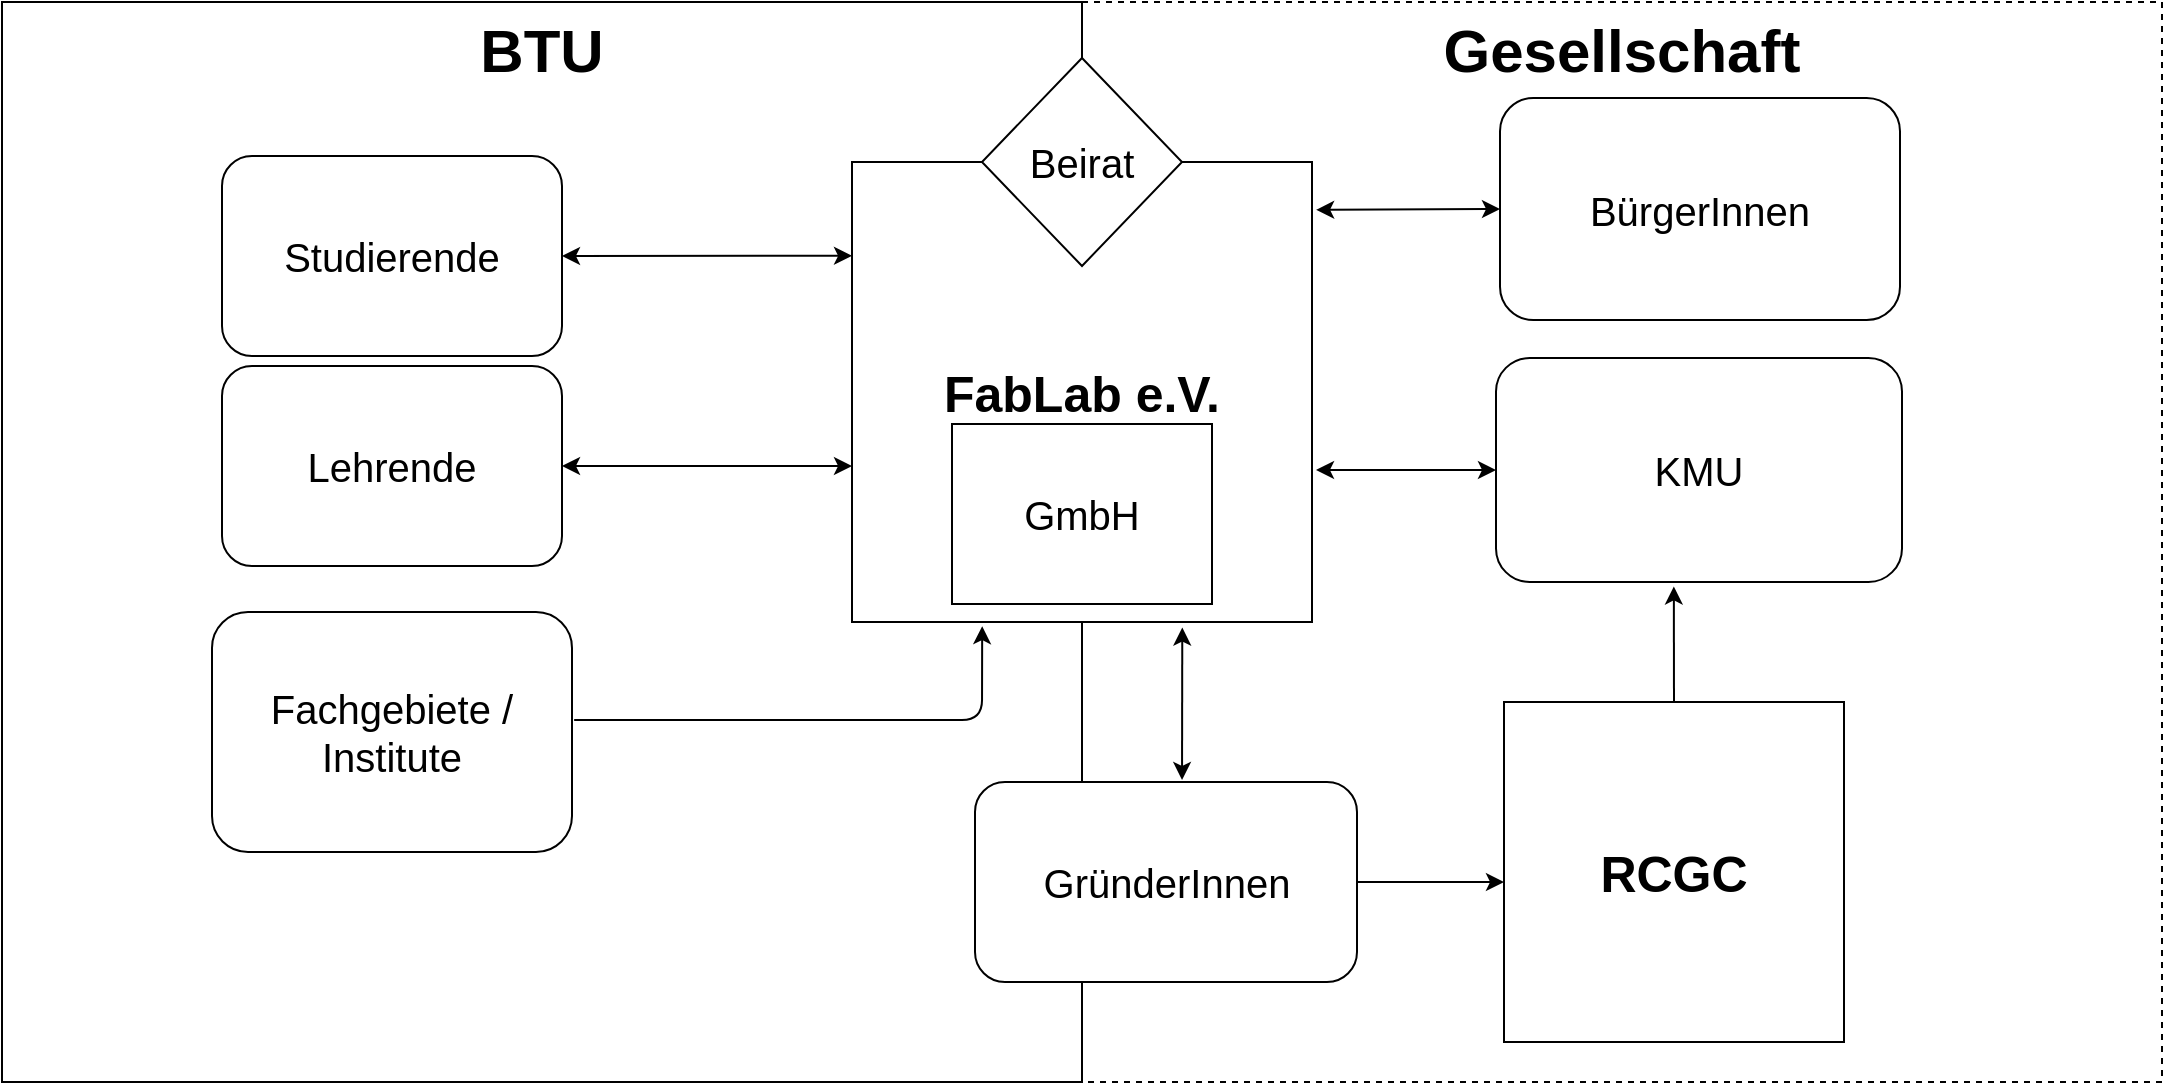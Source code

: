 <mxfile version="10.6.3" type="device"><diagram id="tFhdH7_bs7F2lp3jCSTH" name="Page-1"><mxGraphModel dx="1199" dy="731" grid="1" gridSize="10" guides="1" tooltips="1" connect="1" arrows="1" fold="1" page="1" pageScale="1" pageWidth="827" pageHeight="1169" math="0" shadow="0"><root><mxCell id="0"/><mxCell id="1" parent="0"/><mxCell id="WAq_f9SmdCfXC3IDN2C5-41" value="&lt;div align=&quot;left&quot;&gt;&lt;font style=&quot;font-size: 30px&quot;&gt;&lt;b&gt;Gesellschaft&lt;/b&gt;&lt;/font&gt;&lt;/div&gt;" style="whiteSpace=wrap;html=1;aspect=fixed;fontSize=20;align=center;dashed=1;verticalAlign=top;" vertex="1" parent="1"><mxGeometry x="560" y="20" width="540" height="540" as="geometry"/></mxCell><mxCell id="WAq_f9SmdCfXC3IDN2C5-1" value="&lt;div style=&quot;font-size: 30px;&quot; align=&quot;left&quot;&gt;BTU&lt;/div&gt;" style="whiteSpace=wrap;html=1;aspect=fixed;align=center;verticalAlign=top;fontSize=30;fontStyle=1" vertex="1" parent="1"><mxGeometry x="20" y="20" width="540" height="540" as="geometry"/></mxCell><mxCell id="WAq_f9SmdCfXC3IDN2C5-2" value="Studierende" style="rounded=1;whiteSpace=wrap;html=1;align=center;fontSize=20;" vertex="1" parent="1"><mxGeometry x="130" y="97" width="170" height="100" as="geometry"/></mxCell><mxCell id="WAq_f9SmdCfXC3IDN2C5-3" value="Lehrende" style="rounded=1;whiteSpace=wrap;html=1;align=center;fontSize=20;" vertex="1" parent="1"><mxGeometry x="130" y="202" width="170" height="100" as="geometry"/></mxCell><mxCell id="WAq_f9SmdCfXC3IDN2C5-4" value="FabLab e.V." style="whiteSpace=wrap;html=1;aspect=fixed;align=center;fontSize=25;fontStyle=1" vertex="1" parent="1"><mxGeometry x="445" y="100" width="230" height="230" as="geometry"/></mxCell><mxCell id="WAq_f9SmdCfXC3IDN2C5-5" value="RCGC" style="whiteSpace=wrap;html=1;aspect=fixed;align=center;fontSize=25;fontStyle=1" vertex="1" parent="1"><mxGeometry x="771" y="370" width="170" height="170" as="geometry"/></mxCell><mxCell id="WAq_f9SmdCfXC3IDN2C5-27" value="" style="edgeStyle=orthogonalEdgeStyle;rounded=0;orthogonalLoop=1;jettySize=auto;html=1;" edge="1" parent="1" source="WAq_f9SmdCfXC3IDN2C5-6" target="WAq_f9SmdCfXC3IDN2C5-5"><mxGeometry relative="1" as="geometry"><mxPoint x="735.5" y="470" as="targetPoint"/><Array as="points"><mxPoint x="690" y="470"/><mxPoint x="690" y="470"/></Array></mxGeometry></mxCell><mxCell id="WAq_f9SmdCfXC3IDN2C5-6" value="GründerInnen" style="rounded=1;whiteSpace=wrap;html=1;align=center;fontSize=20;" vertex="1" parent="1"><mxGeometry x="506.5" y="410" width="191" height="100" as="geometry"/></mxCell><mxCell id="WAq_f9SmdCfXC3IDN2C5-7" value="KMU" style="rounded=1;whiteSpace=wrap;html=1;align=center;fontSize=20;" vertex="1" parent="1"><mxGeometry x="767" y="198" width="203" height="112" as="geometry"/></mxCell><mxCell id="WAq_f9SmdCfXC3IDN2C5-8" value="BürgerInnen" style="rounded=1;whiteSpace=wrap;html=1;align=center;fontSize=20;" vertex="1" parent="1"><mxGeometry x="769" y="68" width="200" height="111" as="geometry"/></mxCell><mxCell id="WAq_f9SmdCfXC3IDN2C5-16" value="" style="endArrow=classic;startArrow=classic;html=1;entryX=0;entryY=0.204;entryDx=0;entryDy=0;entryPerimeter=0;" edge="1" parent="1" source="WAq_f9SmdCfXC3IDN2C5-2" target="WAq_f9SmdCfXC3IDN2C5-4"><mxGeometry width="50" height="50" relative="1" as="geometry"><mxPoint x="20" y="630" as="sourcePoint"/><mxPoint x="70" y="580" as="targetPoint"/></mxGeometry></mxCell><mxCell id="WAq_f9SmdCfXC3IDN2C5-17" value="" style="endArrow=classic;startArrow=classic;html=1;exitX=1;exitY=0.5;exitDx=0;exitDy=0;entryX=0;entryY=0.661;entryDx=0;entryDy=0;entryPerimeter=0;" edge="1" parent="1" source="WAq_f9SmdCfXC3IDN2C5-3" target="WAq_f9SmdCfXC3IDN2C5-4"><mxGeometry width="50" height="50" relative="1" as="geometry"><mxPoint x="20" y="630" as="sourcePoint"/><mxPoint x="440" y="252" as="targetPoint"/></mxGeometry></mxCell><mxCell id="WAq_f9SmdCfXC3IDN2C5-22" value="" style="endArrow=classic;startArrow=classic;html=1;entryX=0;entryY=0.5;entryDx=0;entryDy=0;" edge="1" parent="1" target="WAq_f9SmdCfXC3IDN2C5-7"><mxGeometry width="50" height="50" relative="1" as="geometry"><mxPoint x="677" y="254" as="sourcePoint"/><mxPoint x="70" y="580" as="targetPoint"/><Array as="points"/></mxGeometry></mxCell><mxCell id="WAq_f9SmdCfXC3IDN2C5-23" value="" style="endArrow=classic;startArrow=classic;html=1;entryX=0;entryY=0.5;entryDx=0;entryDy=0;exitX=1.009;exitY=0.104;exitDx=0;exitDy=0;exitPerimeter=0;" edge="1" parent="1" source="WAq_f9SmdCfXC3IDN2C5-4" target="WAq_f9SmdCfXC3IDN2C5-8"><mxGeometry width="50" height="50" relative="1" as="geometry"><mxPoint x="666" y="140" as="sourcePoint"/><mxPoint x="760" y="150" as="targetPoint"/><Array as="points"/></mxGeometry></mxCell><mxCell id="WAq_f9SmdCfXC3IDN2C5-32" value="" style="endArrow=classic;html=1;entryX=0.438;entryY=1.02;entryDx=0;entryDy=0;exitX=0.5;exitY=0;exitDx=0;exitDy=0;entryPerimeter=0;" edge="1" parent="1" source="WAq_f9SmdCfXC3IDN2C5-5" target="WAq_f9SmdCfXC3IDN2C5-7"><mxGeometry width="50" height="50" relative="1" as="geometry"><mxPoint x="20" y="630" as="sourcePoint"/><mxPoint x="70" y="580" as="targetPoint"/></mxGeometry></mxCell><mxCell id="WAq_f9SmdCfXC3IDN2C5-33" value="" style="endArrow=classic;startArrow=classic;html=1;fontSize=20;entryX=0.718;entryY=1.012;entryDx=0;entryDy=0;entryPerimeter=0;exitX=0.542;exitY=-0.01;exitDx=0;exitDy=0;exitPerimeter=0;" edge="1" parent="1" source="WAq_f9SmdCfXC3IDN2C5-6" target="WAq_f9SmdCfXC3IDN2C5-4"><mxGeometry width="50" height="50" relative="1" as="geometry"><mxPoint x="20" y="630" as="sourcePoint"/><mxPoint x="70" y="580" as="targetPoint"/></mxGeometry></mxCell><mxCell id="WAq_f9SmdCfXC3IDN2C5-34" value="Fachgebiete / Institute" style="rounded=1;whiteSpace=wrap;html=1;fontSize=20;align=center;" vertex="1" parent="1"><mxGeometry x="125" y="325" width="180" height="120" as="geometry"/></mxCell><mxCell id="WAq_f9SmdCfXC3IDN2C5-35" value="" style="endArrow=classic;html=1;fontSize=20;entryX=0.283;entryY=1.009;entryDx=0;entryDy=0;entryPerimeter=0;exitX=1.006;exitY=0.45;exitDx=0;exitDy=0;exitPerimeter=0;" edge="1" parent="1" source="WAq_f9SmdCfXC3IDN2C5-34" target="WAq_f9SmdCfXC3IDN2C5-4"><mxGeometry width="50" height="50" relative="1" as="geometry"><mxPoint x="20" y="630" as="sourcePoint"/><mxPoint x="70" y="580" as="targetPoint"/><Array as="points"><mxPoint x="510" y="379"/></Array></mxGeometry></mxCell><mxCell id="WAq_f9SmdCfXC3IDN2C5-36" value="&lt;div&gt;Beirat&lt;/div&gt;" style="rhombus;whiteSpace=wrap;html=1;fontSize=20;align=center;" vertex="1" parent="1"><mxGeometry x="510" y="48" width="100" height="104" as="geometry"/></mxCell><mxCell id="WAq_f9SmdCfXC3IDN2C5-38" value="GmbH" style="rounded=0;whiteSpace=wrap;html=1;fontSize=20;align=center;" vertex="1" parent="1"><mxGeometry x="495" y="231" width="130" height="90" as="geometry"/></mxCell></root></mxGraphModel></diagram></mxfile>